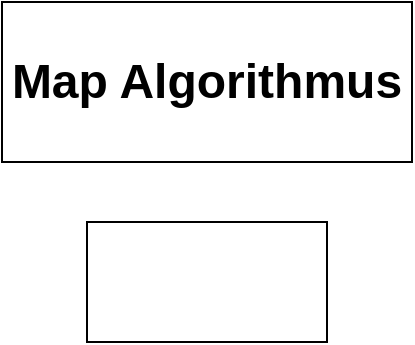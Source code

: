 <mxfile>
    <diagram id="2PqA44viwHhDoglMb9Uw" name="Page-1">
        <mxGraphModel dx="376" dy="537" grid="1" gridSize="10" guides="1" tooltips="1" connect="1" arrows="1" fold="1" page="1" pageScale="1" pageWidth="1600" pageHeight="900" background="none" math="0" shadow="0">
            <root>
                <object label="" test="fasd" id="0">
                    <mxCell/>
                </object>
                <mxCell id="1" parent="0"/>
                <mxCell id="2" value="&lt;h1&gt;Map Algorithmus&lt;/h1&gt;" style="rounded=0;whiteSpace=wrap;html=1;align=center;arcSize=12;" parent="1" vertex="1">
                    <mxGeometry x="355" y="40" width="205" height="80" as="geometry"/>
                </mxCell>
                <mxCell id="3" value="" style="rounded=0;whiteSpace=wrap;html=1;" vertex="1" parent="1">
                    <mxGeometry x="397.5" y="150" width="120" height="60" as="geometry"/>
                </mxCell>
            </root>
        </mxGraphModel>
    </diagram>
</mxfile>